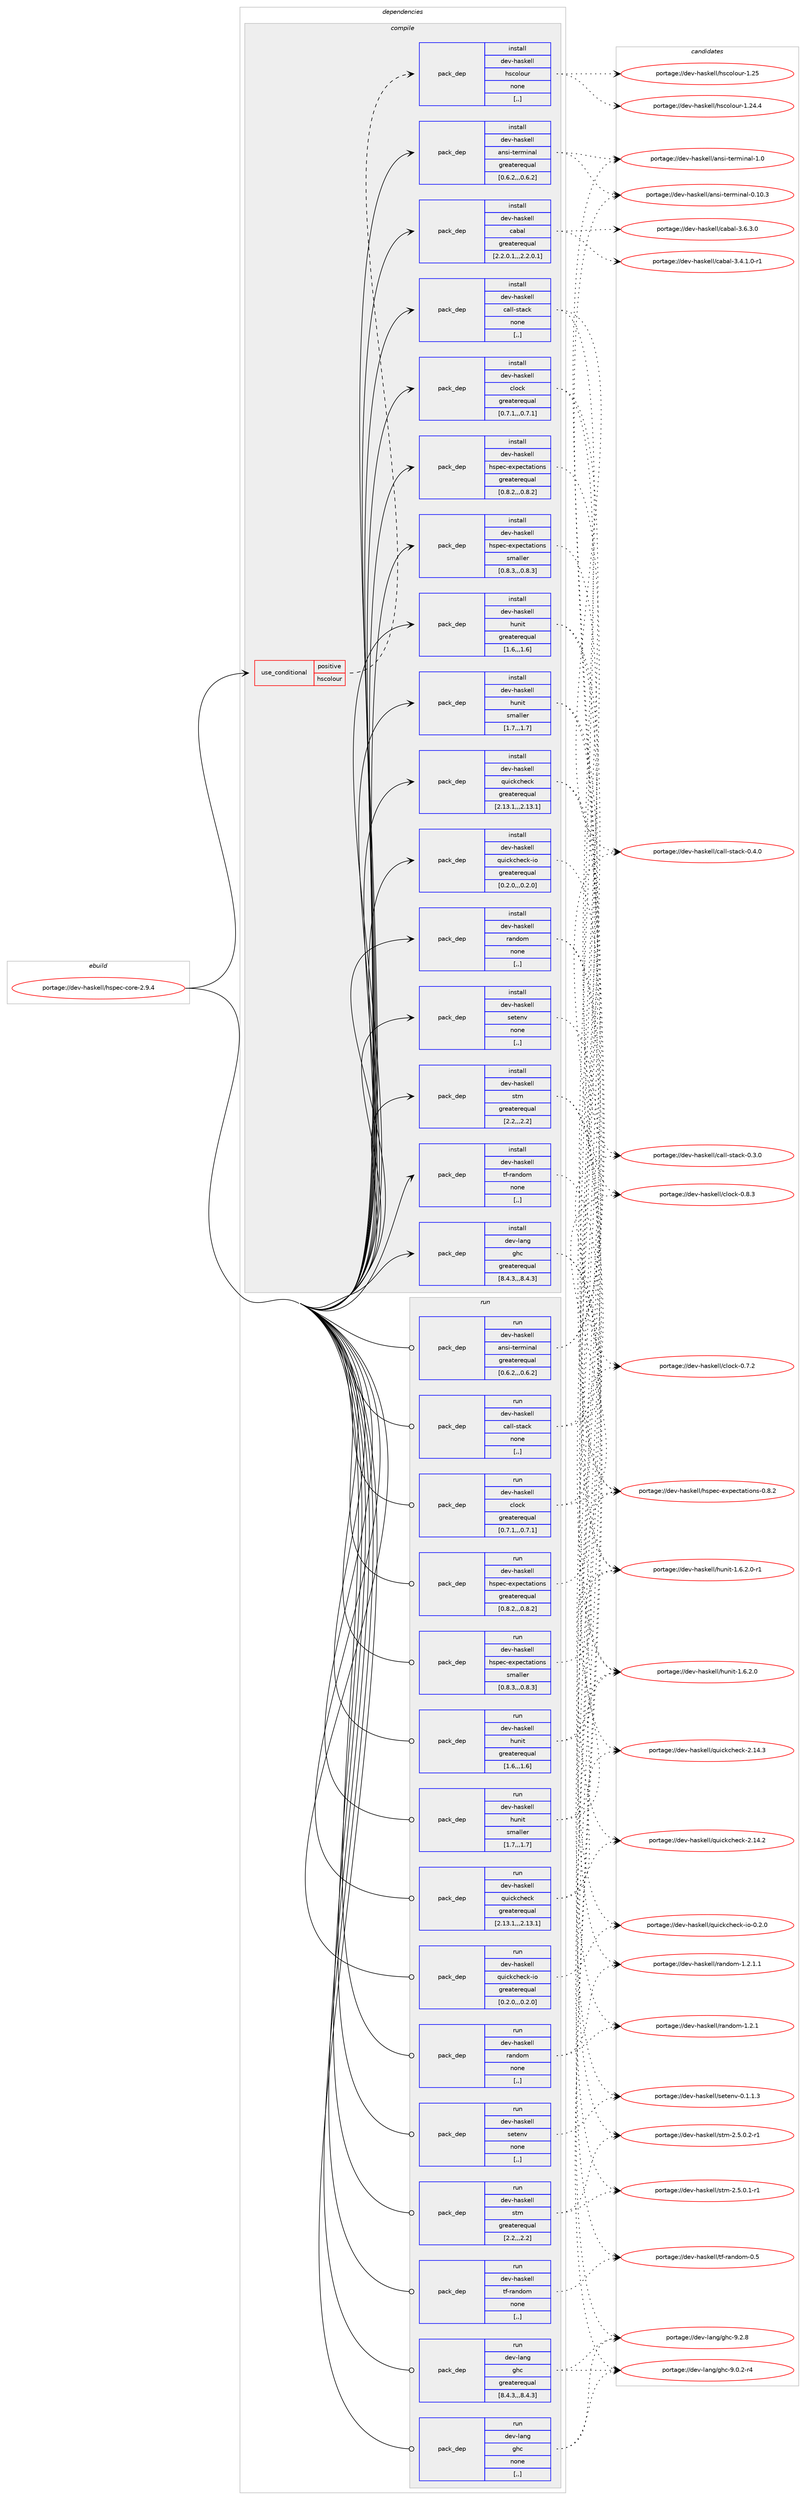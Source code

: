 digraph prolog {

# *************
# Graph options
# *************

newrank=true;
concentrate=true;
compound=true;
graph [rankdir=LR,fontname=Helvetica,fontsize=10,ranksep=1.5];#, ranksep=2.5, nodesep=0.2];
edge  [arrowhead=vee];
node  [fontname=Helvetica,fontsize=10];

# **********
# The ebuild
# **********

subgraph cluster_leftcol {
color=gray;
label=<<i>ebuild</i>>;
id [label="portage://dev-haskell/hspec-core-2.9.4", color=red, width=4, href="../dev-haskell/hspec-core-2.9.4.svg"];
}

# ****************
# The dependencies
# ****************

subgraph cluster_midcol {
color=gray;
label=<<i>dependencies</i>>;
subgraph cluster_compile {
fillcolor="#eeeeee";
style=filled;
label=<<i>compile</i>>;
subgraph cond20549 {
dependency82330 [label=<<TABLE BORDER="0" CELLBORDER="1" CELLSPACING="0" CELLPADDING="4"><TR><TD ROWSPAN="3" CELLPADDING="10">use_conditional</TD></TR><TR><TD>positive</TD></TR><TR><TD>hscolour</TD></TR></TABLE>>, shape=none, color=red];
subgraph pack60784 {
dependency82331 [label=<<TABLE BORDER="0" CELLBORDER="1" CELLSPACING="0" CELLPADDING="4" WIDTH="220"><TR><TD ROWSPAN="6" CELLPADDING="30">pack_dep</TD></TR><TR><TD WIDTH="110">install</TD></TR><TR><TD>dev-haskell</TD></TR><TR><TD>hscolour</TD></TR><TR><TD>none</TD></TR><TR><TD>[,,]</TD></TR></TABLE>>, shape=none, color=blue];
}
dependency82330:e -> dependency82331:w [weight=20,style="dashed",arrowhead="vee"];
}
id:e -> dependency82330:w [weight=20,style="solid",arrowhead="vee"];
subgraph pack60785 {
dependency82332 [label=<<TABLE BORDER="0" CELLBORDER="1" CELLSPACING="0" CELLPADDING="4" WIDTH="220"><TR><TD ROWSPAN="6" CELLPADDING="30">pack_dep</TD></TR><TR><TD WIDTH="110">install</TD></TR><TR><TD>dev-haskell</TD></TR><TR><TD>ansi-terminal</TD></TR><TR><TD>greaterequal</TD></TR><TR><TD>[0.6.2,,,0.6.2]</TD></TR></TABLE>>, shape=none, color=blue];
}
id:e -> dependency82332:w [weight=20,style="solid",arrowhead="vee"];
subgraph pack60786 {
dependency82333 [label=<<TABLE BORDER="0" CELLBORDER="1" CELLSPACING="0" CELLPADDING="4" WIDTH="220"><TR><TD ROWSPAN="6" CELLPADDING="30">pack_dep</TD></TR><TR><TD WIDTH="110">install</TD></TR><TR><TD>dev-haskell</TD></TR><TR><TD>cabal</TD></TR><TR><TD>greaterequal</TD></TR><TR><TD>[2.2.0.1,,,2.2.0.1]</TD></TR></TABLE>>, shape=none, color=blue];
}
id:e -> dependency82333:w [weight=20,style="solid",arrowhead="vee"];
subgraph pack60787 {
dependency82334 [label=<<TABLE BORDER="0" CELLBORDER="1" CELLSPACING="0" CELLPADDING="4" WIDTH="220"><TR><TD ROWSPAN="6" CELLPADDING="30">pack_dep</TD></TR><TR><TD WIDTH="110">install</TD></TR><TR><TD>dev-haskell</TD></TR><TR><TD>call-stack</TD></TR><TR><TD>none</TD></TR><TR><TD>[,,]</TD></TR></TABLE>>, shape=none, color=blue];
}
id:e -> dependency82334:w [weight=20,style="solid",arrowhead="vee"];
subgraph pack60788 {
dependency82335 [label=<<TABLE BORDER="0" CELLBORDER="1" CELLSPACING="0" CELLPADDING="4" WIDTH="220"><TR><TD ROWSPAN="6" CELLPADDING="30">pack_dep</TD></TR><TR><TD WIDTH="110">install</TD></TR><TR><TD>dev-haskell</TD></TR><TR><TD>clock</TD></TR><TR><TD>greaterequal</TD></TR><TR><TD>[0.7.1,,,0.7.1]</TD></TR></TABLE>>, shape=none, color=blue];
}
id:e -> dependency82335:w [weight=20,style="solid",arrowhead="vee"];
subgraph pack60789 {
dependency82336 [label=<<TABLE BORDER="0" CELLBORDER="1" CELLSPACING="0" CELLPADDING="4" WIDTH="220"><TR><TD ROWSPAN="6" CELLPADDING="30">pack_dep</TD></TR><TR><TD WIDTH="110">install</TD></TR><TR><TD>dev-haskell</TD></TR><TR><TD>hspec-expectations</TD></TR><TR><TD>greaterequal</TD></TR><TR><TD>[0.8.2,,,0.8.2]</TD></TR></TABLE>>, shape=none, color=blue];
}
id:e -> dependency82336:w [weight=20,style="solid",arrowhead="vee"];
subgraph pack60790 {
dependency82337 [label=<<TABLE BORDER="0" CELLBORDER="1" CELLSPACING="0" CELLPADDING="4" WIDTH="220"><TR><TD ROWSPAN="6" CELLPADDING="30">pack_dep</TD></TR><TR><TD WIDTH="110">install</TD></TR><TR><TD>dev-haskell</TD></TR><TR><TD>hspec-expectations</TD></TR><TR><TD>smaller</TD></TR><TR><TD>[0.8.3,,,0.8.3]</TD></TR></TABLE>>, shape=none, color=blue];
}
id:e -> dependency82337:w [weight=20,style="solid",arrowhead="vee"];
subgraph pack60791 {
dependency82338 [label=<<TABLE BORDER="0" CELLBORDER="1" CELLSPACING="0" CELLPADDING="4" WIDTH="220"><TR><TD ROWSPAN="6" CELLPADDING="30">pack_dep</TD></TR><TR><TD WIDTH="110">install</TD></TR><TR><TD>dev-haskell</TD></TR><TR><TD>hunit</TD></TR><TR><TD>greaterequal</TD></TR><TR><TD>[1.6,,,1.6]</TD></TR></TABLE>>, shape=none, color=blue];
}
id:e -> dependency82338:w [weight=20,style="solid",arrowhead="vee"];
subgraph pack60792 {
dependency82339 [label=<<TABLE BORDER="0" CELLBORDER="1" CELLSPACING="0" CELLPADDING="4" WIDTH="220"><TR><TD ROWSPAN="6" CELLPADDING="30">pack_dep</TD></TR><TR><TD WIDTH="110">install</TD></TR><TR><TD>dev-haskell</TD></TR><TR><TD>hunit</TD></TR><TR><TD>smaller</TD></TR><TR><TD>[1.7,,,1.7]</TD></TR></TABLE>>, shape=none, color=blue];
}
id:e -> dependency82339:w [weight=20,style="solid",arrowhead="vee"];
subgraph pack60793 {
dependency82340 [label=<<TABLE BORDER="0" CELLBORDER="1" CELLSPACING="0" CELLPADDING="4" WIDTH="220"><TR><TD ROWSPAN="6" CELLPADDING="30">pack_dep</TD></TR><TR><TD WIDTH="110">install</TD></TR><TR><TD>dev-haskell</TD></TR><TR><TD>quickcheck</TD></TR><TR><TD>greaterequal</TD></TR><TR><TD>[2.13.1,,,2.13.1]</TD></TR></TABLE>>, shape=none, color=blue];
}
id:e -> dependency82340:w [weight=20,style="solid",arrowhead="vee"];
subgraph pack60794 {
dependency82341 [label=<<TABLE BORDER="0" CELLBORDER="1" CELLSPACING="0" CELLPADDING="4" WIDTH="220"><TR><TD ROWSPAN="6" CELLPADDING="30">pack_dep</TD></TR><TR><TD WIDTH="110">install</TD></TR><TR><TD>dev-haskell</TD></TR><TR><TD>quickcheck-io</TD></TR><TR><TD>greaterequal</TD></TR><TR><TD>[0.2.0,,,0.2.0]</TD></TR></TABLE>>, shape=none, color=blue];
}
id:e -> dependency82341:w [weight=20,style="solid",arrowhead="vee"];
subgraph pack60795 {
dependency82342 [label=<<TABLE BORDER="0" CELLBORDER="1" CELLSPACING="0" CELLPADDING="4" WIDTH="220"><TR><TD ROWSPAN="6" CELLPADDING="30">pack_dep</TD></TR><TR><TD WIDTH="110">install</TD></TR><TR><TD>dev-haskell</TD></TR><TR><TD>random</TD></TR><TR><TD>none</TD></TR><TR><TD>[,,]</TD></TR></TABLE>>, shape=none, color=blue];
}
id:e -> dependency82342:w [weight=20,style="solid",arrowhead="vee"];
subgraph pack60796 {
dependency82343 [label=<<TABLE BORDER="0" CELLBORDER="1" CELLSPACING="0" CELLPADDING="4" WIDTH="220"><TR><TD ROWSPAN="6" CELLPADDING="30">pack_dep</TD></TR><TR><TD WIDTH="110">install</TD></TR><TR><TD>dev-haskell</TD></TR><TR><TD>setenv</TD></TR><TR><TD>none</TD></TR><TR><TD>[,,]</TD></TR></TABLE>>, shape=none, color=blue];
}
id:e -> dependency82343:w [weight=20,style="solid",arrowhead="vee"];
subgraph pack60797 {
dependency82344 [label=<<TABLE BORDER="0" CELLBORDER="1" CELLSPACING="0" CELLPADDING="4" WIDTH="220"><TR><TD ROWSPAN="6" CELLPADDING="30">pack_dep</TD></TR><TR><TD WIDTH="110">install</TD></TR><TR><TD>dev-haskell</TD></TR><TR><TD>stm</TD></TR><TR><TD>greaterequal</TD></TR><TR><TD>[2.2,,,2.2]</TD></TR></TABLE>>, shape=none, color=blue];
}
id:e -> dependency82344:w [weight=20,style="solid",arrowhead="vee"];
subgraph pack60798 {
dependency82345 [label=<<TABLE BORDER="0" CELLBORDER="1" CELLSPACING="0" CELLPADDING="4" WIDTH="220"><TR><TD ROWSPAN="6" CELLPADDING="30">pack_dep</TD></TR><TR><TD WIDTH="110">install</TD></TR><TR><TD>dev-haskell</TD></TR><TR><TD>tf-random</TD></TR><TR><TD>none</TD></TR><TR><TD>[,,]</TD></TR></TABLE>>, shape=none, color=blue];
}
id:e -> dependency82345:w [weight=20,style="solid",arrowhead="vee"];
subgraph pack60799 {
dependency82346 [label=<<TABLE BORDER="0" CELLBORDER="1" CELLSPACING="0" CELLPADDING="4" WIDTH="220"><TR><TD ROWSPAN="6" CELLPADDING="30">pack_dep</TD></TR><TR><TD WIDTH="110">install</TD></TR><TR><TD>dev-lang</TD></TR><TR><TD>ghc</TD></TR><TR><TD>greaterequal</TD></TR><TR><TD>[8.4.3,,,8.4.3]</TD></TR></TABLE>>, shape=none, color=blue];
}
id:e -> dependency82346:w [weight=20,style="solid",arrowhead="vee"];
}
subgraph cluster_compileandrun {
fillcolor="#eeeeee";
style=filled;
label=<<i>compile and run</i>>;
}
subgraph cluster_run {
fillcolor="#eeeeee";
style=filled;
label=<<i>run</i>>;
subgraph pack60800 {
dependency82347 [label=<<TABLE BORDER="0" CELLBORDER="1" CELLSPACING="0" CELLPADDING="4" WIDTH="220"><TR><TD ROWSPAN="6" CELLPADDING="30">pack_dep</TD></TR><TR><TD WIDTH="110">run</TD></TR><TR><TD>dev-haskell</TD></TR><TR><TD>ansi-terminal</TD></TR><TR><TD>greaterequal</TD></TR><TR><TD>[0.6.2,,,0.6.2]</TD></TR></TABLE>>, shape=none, color=blue];
}
id:e -> dependency82347:w [weight=20,style="solid",arrowhead="odot"];
subgraph pack60801 {
dependency82348 [label=<<TABLE BORDER="0" CELLBORDER="1" CELLSPACING="0" CELLPADDING="4" WIDTH="220"><TR><TD ROWSPAN="6" CELLPADDING="30">pack_dep</TD></TR><TR><TD WIDTH="110">run</TD></TR><TR><TD>dev-haskell</TD></TR><TR><TD>call-stack</TD></TR><TR><TD>none</TD></TR><TR><TD>[,,]</TD></TR></TABLE>>, shape=none, color=blue];
}
id:e -> dependency82348:w [weight=20,style="solid",arrowhead="odot"];
subgraph pack60802 {
dependency82349 [label=<<TABLE BORDER="0" CELLBORDER="1" CELLSPACING="0" CELLPADDING="4" WIDTH="220"><TR><TD ROWSPAN="6" CELLPADDING="30">pack_dep</TD></TR><TR><TD WIDTH="110">run</TD></TR><TR><TD>dev-haskell</TD></TR><TR><TD>clock</TD></TR><TR><TD>greaterequal</TD></TR><TR><TD>[0.7.1,,,0.7.1]</TD></TR></TABLE>>, shape=none, color=blue];
}
id:e -> dependency82349:w [weight=20,style="solid",arrowhead="odot"];
subgraph pack60803 {
dependency82350 [label=<<TABLE BORDER="0" CELLBORDER="1" CELLSPACING="0" CELLPADDING="4" WIDTH="220"><TR><TD ROWSPAN="6" CELLPADDING="30">pack_dep</TD></TR><TR><TD WIDTH="110">run</TD></TR><TR><TD>dev-haskell</TD></TR><TR><TD>hspec-expectations</TD></TR><TR><TD>greaterequal</TD></TR><TR><TD>[0.8.2,,,0.8.2]</TD></TR></TABLE>>, shape=none, color=blue];
}
id:e -> dependency82350:w [weight=20,style="solid",arrowhead="odot"];
subgraph pack60804 {
dependency82351 [label=<<TABLE BORDER="0" CELLBORDER="1" CELLSPACING="0" CELLPADDING="4" WIDTH="220"><TR><TD ROWSPAN="6" CELLPADDING="30">pack_dep</TD></TR><TR><TD WIDTH="110">run</TD></TR><TR><TD>dev-haskell</TD></TR><TR><TD>hspec-expectations</TD></TR><TR><TD>smaller</TD></TR><TR><TD>[0.8.3,,,0.8.3]</TD></TR></TABLE>>, shape=none, color=blue];
}
id:e -> dependency82351:w [weight=20,style="solid",arrowhead="odot"];
subgraph pack60805 {
dependency82352 [label=<<TABLE BORDER="0" CELLBORDER="1" CELLSPACING="0" CELLPADDING="4" WIDTH="220"><TR><TD ROWSPAN="6" CELLPADDING="30">pack_dep</TD></TR><TR><TD WIDTH="110">run</TD></TR><TR><TD>dev-haskell</TD></TR><TR><TD>hunit</TD></TR><TR><TD>greaterequal</TD></TR><TR><TD>[1.6,,,1.6]</TD></TR></TABLE>>, shape=none, color=blue];
}
id:e -> dependency82352:w [weight=20,style="solid",arrowhead="odot"];
subgraph pack60806 {
dependency82353 [label=<<TABLE BORDER="0" CELLBORDER="1" CELLSPACING="0" CELLPADDING="4" WIDTH="220"><TR><TD ROWSPAN="6" CELLPADDING="30">pack_dep</TD></TR><TR><TD WIDTH="110">run</TD></TR><TR><TD>dev-haskell</TD></TR><TR><TD>hunit</TD></TR><TR><TD>smaller</TD></TR><TR><TD>[1.7,,,1.7]</TD></TR></TABLE>>, shape=none, color=blue];
}
id:e -> dependency82353:w [weight=20,style="solid",arrowhead="odot"];
subgraph pack60807 {
dependency82354 [label=<<TABLE BORDER="0" CELLBORDER="1" CELLSPACING="0" CELLPADDING="4" WIDTH="220"><TR><TD ROWSPAN="6" CELLPADDING="30">pack_dep</TD></TR><TR><TD WIDTH="110">run</TD></TR><TR><TD>dev-haskell</TD></TR><TR><TD>quickcheck</TD></TR><TR><TD>greaterequal</TD></TR><TR><TD>[2.13.1,,,2.13.1]</TD></TR></TABLE>>, shape=none, color=blue];
}
id:e -> dependency82354:w [weight=20,style="solid",arrowhead="odot"];
subgraph pack60808 {
dependency82355 [label=<<TABLE BORDER="0" CELLBORDER="1" CELLSPACING="0" CELLPADDING="4" WIDTH="220"><TR><TD ROWSPAN="6" CELLPADDING="30">pack_dep</TD></TR><TR><TD WIDTH="110">run</TD></TR><TR><TD>dev-haskell</TD></TR><TR><TD>quickcheck-io</TD></TR><TR><TD>greaterequal</TD></TR><TR><TD>[0.2.0,,,0.2.0]</TD></TR></TABLE>>, shape=none, color=blue];
}
id:e -> dependency82355:w [weight=20,style="solid",arrowhead="odot"];
subgraph pack60809 {
dependency82356 [label=<<TABLE BORDER="0" CELLBORDER="1" CELLSPACING="0" CELLPADDING="4" WIDTH="220"><TR><TD ROWSPAN="6" CELLPADDING="30">pack_dep</TD></TR><TR><TD WIDTH="110">run</TD></TR><TR><TD>dev-haskell</TD></TR><TR><TD>random</TD></TR><TR><TD>none</TD></TR><TR><TD>[,,]</TD></TR></TABLE>>, shape=none, color=blue];
}
id:e -> dependency82356:w [weight=20,style="solid",arrowhead="odot"];
subgraph pack60810 {
dependency82357 [label=<<TABLE BORDER="0" CELLBORDER="1" CELLSPACING="0" CELLPADDING="4" WIDTH="220"><TR><TD ROWSPAN="6" CELLPADDING="30">pack_dep</TD></TR><TR><TD WIDTH="110">run</TD></TR><TR><TD>dev-haskell</TD></TR><TR><TD>setenv</TD></TR><TR><TD>none</TD></TR><TR><TD>[,,]</TD></TR></TABLE>>, shape=none, color=blue];
}
id:e -> dependency82357:w [weight=20,style="solid",arrowhead="odot"];
subgraph pack60811 {
dependency82358 [label=<<TABLE BORDER="0" CELLBORDER="1" CELLSPACING="0" CELLPADDING="4" WIDTH="220"><TR><TD ROWSPAN="6" CELLPADDING="30">pack_dep</TD></TR><TR><TD WIDTH="110">run</TD></TR><TR><TD>dev-haskell</TD></TR><TR><TD>stm</TD></TR><TR><TD>greaterequal</TD></TR><TR><TD>[2.2,,,2.2]</TD></TR></TABLE>>, shape=none, color=blue];
}
id:e -> dependency82358:w [weight=20,style="solid",arrowhead="odot"];
subgraph pack60812 {
dependency82359 [label=<<TABLE BORDER="0" CELLBORDER="1" CELLSPACING="0" CELLPADDING="4" WIDTH="220"><TR><TD ROWSPAN="6" CELLPADDING="30">pack_dep</TD></TR><TR><TD WIDTH="110">run</TD></TR><TR><TD>dev-haskell</TD></TR><TR><TD>tf-random</TD></TR><TR><TD>none</TD></TR><TR><TD>[,,]</TD></TR></TABLE>>, shape=none, color=blue];
}
id:e -> dependency82359:w [weight=20,style="solid",arrowhead="odot"];
subgraph pack60813 {
dependency82360 [label=<<TABLE BORDER="0" CELLBORDER="1" CELLSPACING="0" CELLPADDING="4" WIDTH="220"><TR><TD ROWSPAN="6" CELLPADDING="30">pack_dep</TD></TR><TR><TD WIDTH="110">run</TD></TR><TR><TD>dev-lang</TD></TR><TR><TD>ghc</TD></TR><TR><TD>greaterequal</TD></TR><TR><TD>[8.4.3,,,8.4.3]</TD></TR></TABLE>>, shape=none, color=blue];
}
id:e -> dependency82360:w [weight=20,style="solid",arrowhead="odot"];
subgraph pack60814 {
dependency82361 [label=<<TABLE BORDER="0" CELLBORDER="1" CELLSPACING="0" CELLPADDING="4" WIDTH="220"><TR><TD ROWSPAN="6" CELLPADDING="30">pack_dep</TD></TR><TR><TD WIDTH="110">run</TD></TR><TR><TD>dev-lang</TD></TR><TR><TD>ghc</TD></TR><TR><TD>none</TD></TR><TR><TD>[,,]</TD></TR></TABLE>>, shape=none, color=blue];
}
id:e -> dependency82361:w [weight=20,style="solid",arrowhead="odot"];
}
}

# **************
# The candidates
# **************

subgraph cluster_choices {
rank=same;
color=gray;
label=<<i>candidates</i>>;

subgraph choice60784 {
color=black;
nodesep=1;
choice100101118451049711510710110810847104115991111081111171144549465053 [label="portage://dev-haskell/hscolour-1.25", color=red, width=4,href="../dev-haskell/hscolour-1.25.svg"];
choice1001011184510497115107101108108471041159911110811111711445494650524652 [label="portage://dev-haskell/hscolour-1.24.4", color=red, width=4,href="../dev-haskell/hscolour-1.24.4.svg"];
dependency82331:e -> choice100101118451049711510710110810847104115991111081111171144549465053:w [style=dotted,weight="100"];
dependency82331:e -> choice1001011184510497115107101108108471041159911110811111711445494650524652:w [style=dotted,weight="100"];
}
subgraph choice60785 {
color=black;
nodesep=1;
choice10010111845104971151071011081084797110115105451161011141091051109710845494648 [label="portage://dev-haskell/ansi-terminal-1.0", color=red, width=4,href="../dev-haskell/ansi-terminal-1.0.svg"];
choice10010111845104971151071011081084797110115105451161011141091051109710845484649484651 [label="portage://dev-haskell/ansi-terminal-0.10.3", color=red, width=4,href="../dev-haskell/ansi-terminal-0.10.3.svg"];
dependency82332:e -> choice10010111845104971151071011081084797110115105451161011141091051109710845494648:w [style=dotted,weight="100"];
dependency82332:e -> choice10010111845104971151071011081084797110115105451161011141091051109710845484649484651:w [style=dotted,weight="100"];
}
subgraph choice60786 {
color=black;
nodesep=1;
choice100101118451049711510710110810847999798971084551465446514648 [label="portage://dev-haskell/cabal-3.6.3.0", color=red, width=4,href="../dev-haskell/cabal-3.6.3.0.svg"];
choice1001011184510497115107101108108479997989710845514652464946484511449 [label="portage://dev-haskell/cabal-3.4.1.0-r1", color=red, width=4,href="../dev-haskell/cabal-3.4.1.0-r1.svg"];
dependency82333:e -> choice100101118451049711510710110810847999798971084551465446514648:w [style=dotted,weight="100"];
dependency82333:e -> choice1001011184510497115107101108108479997989710845514652464946484511449:w [style=dotted,weight="100"];
}
subgraph choice60787 {
color=black;
nodesep=1;
choice1001011184510497115107101108108479997108108451151169799107454846524648 [label="portage://dev-haskell/call-stack-0.4.0", color=red, width=4,href="../dev-haskell/call-stack-0.4.0.svg"];
choice1001011184510497115107101108108479997108108451151169799107454846514648 [label="portage://dev-haskell/call-stack-0.3.0", color=red, width=4,href="../dev-haskell/call-stack-0.3.0.svg"];
dependency82334:e -> choice1001011184510497115107101108108479997108108451151169799107454846524648:w [style=dotted,weight="100"];
dependency82334:e -> choice1001011184510497115107101108108479997108108451151169799107454846514648:w [style=dotted,weight="100"];
}
subgraph choice60788 {
color=black;
nodesep=1;
choice1001011184510497115107101108108479910811199107454846564651 [label="portage://dev-haskell/clock-0.8.3", color=red, width=4,href="../dev-haskell/clock-0.8.3.svg"];
choice1001011184510497115107101108108479910811199107454846554650 [label="portage://dev-haskell/clock-0.7.2", color=red, width=4,href="../dev-haskell/clock-0.7.2.svg"];
dependency82335:e -> choice1001011184510497115107101108108479910811199107454846564651:w [style=dotted,weight="100"];
dependency82335:e -> choice1001011184510497115107101108108479910811199107454846554650:w [style=dotted,weight="100"];
}
subgraph choice60789 {
color=black;
nodesep=1;
choice10010111845104971151071011081084710411511210199451011201121019911697116105111110115454846564650 [label="portage://dev-haskell/hspec-expectations-0.8.2", color=red, width=4,href="../dev-haskell/hspec-expectations-0.8.2.svg"];
dependency82336:e -> choice10010111845104971151071011081084710411511210199451011201121019911697116105111110115454846564650:w [style=dotted,weight="100"];
}
subgraph choice60790 {
color=black;
nodesep=1;
choice10010111845104971151071011081084710411511210199451011201121019911697116105111110115454846564650 [label="portage://dev-haskell/hspec-expectations-0.8.2", color=red, width=4,href="../dev-haskell/hspec-expectations-0.8.2.svg"];
dependency82337:e -> choice10010111845104971151071011081084710411511210199451011201121019911697116105111110115454846564650:w [style=dotted,weight="100"];
}
subgraph choice60791 {
color=black;
nodesep=1;
choice10010111845104971151071011081084710411711010511645494654465046484511449 [label="portage://dev-haskell/hunit-1.6.2.0-r1", color=red, width=4,href="../dev-haskell/hunit-1.6.2.0-r1.svg"];
choice1001011184510497115107101108108471041171101051164549465446504648 [label="portage://dev-haskell/hunit-1.6.2.0", color=red, width=4,href="../dev-haskell/hunit-1.6.2.0.svg"];
dependency82338:e -> choice10010111845104971151071011081084710411711010511645494654465046484511449:w [style=dotted,weight="100"];
dependency82338:e -> choice1001011184510497115107101108108471041171101051164549465446504648:w [style=dotted,weight="100"];
}
subgraph choice60792 {
color=black;
nodesep=1;
choice10010111845104971151071011081084710411711010511645494654465046484511449 [label="portage://dev-haskell/hunit-1.6.2.0-r1", color=red, width=4,href="../dev-haskell/hunit-1.6.2.0-r1.svg"];
choice1001011184510497115107101108108471041171101051164549465446504648 [label="portage://dev-haskell/hunit-1.6.2.0", color=red, width=4,href="../dev-haskell/hunit-1.6.2.0.svg"];
dependency82339:e -> choice10010111845104971151071011081084710411711010511645494654465046484511449:w [style=dotted,weight="100"];
dependency82339:e -> choice1001011184510497115107101108108471041171101051164549465446504648:w [style=dotted,weight="100"];
}
subgraph choice60793 {
color=black;
nodesep=1;
choice10010111845104971151071011081084711311710599107991041019910745504649524651 [label="portage://dev-haskell/quickcheck-2.14.3", color=red, width=4,href="../dev-haskell/quickcheck-2.14.3.svg"];
choice10010111845104971151071011081084711311710599107991041019910745504649524650 [label="portage://dev-haskell/quickcheck-2.14.2", color=red, width=4,href="../dev-haskell/quickcheck-2.14.2.svg"];
dependency82340:e -> choice10010111845104971151071011081084711311710599107991041019910745504649524651:w [style=dotted,weight="100"];
dependency82340:e -> choice10010111845104971151071011081084711311710599107991041019910745504649524650:w [style=dotted,weight="100"];
}
subgraph choice60794 {
color=black;
nodesep=1;
choice10010111845104971151071011081084711311710599107991041019910745105111454846504648 [label="portage://dev-haskell/quickcheck-io-0.2.0", color=red, width=4,href="../dev-haskell/quickcheck-io-0.2.0.svg"];
dependency82341:e -> choice10010111845104971151071011081084711311710599107991041019910745105111454846504648:w [style=dotted,weight="100"];
}
subgraph choice60795 {
color=black;
nodesep=1;
choice100101118451049711510710110810847114971101001111094549465046494649 [label="portage://dev-haskell/random-1.2.1.1", color=red, width=4,href="../dev-haskell/random-1.2.1.1.svg"];
choice10010111845104971151071011081084711497110100111109454946504649 [label="portage://dev-haskell/random-1.2.1", color=red, width=4,href="../dev-haskell/random-1.2.1.svg"];
dependency82342:e -> choice100101118451049711510710110810847114971101001111094549465046494649:w [style=dotted,weight="100"];
dependency82342:e -> choice10010111845104971151071011081084711497110100111109454946504649:w [style=dotted,weight="100"];
}
subgraph choice60796 {
color=black;
nodesep=1;
choice1001011184510497115107101108108471151011161011101184548464946494651 [label="portage://dev-haskell/setenv-0.1.1.3", color=red, width=4,href="../dev-haskell/setenv-0.1.1.3.svg"];
dependency82343:e -> choice1001011184510497115107101108108471151011161011101184548464946494651:w [style=dotted,weight="100"];
}
subgraph choice60797 {
color=black;
nodesep=1;
choice10010111845104971151071011081084711511610945504653464846504511449 [label="portage://dev-haskell/stm-2.5.0.2-r1", color=red, width=4,href="../dev-haskell/stm-2.5.0.2-r1.svg"];
choice10010111845104971151071011081084711511610945504653464846494511449 [label="portage://dev-haskell/stm-2.5.0.1-r1", color=red, width=4,href="../dev-haskell/stm-2.5.0.1-r1.svg"];
dependency82344:e -> choice10010111845104971151071011081084711511610945504653464846504511449:w [style=dotted,weight="100"];
dependency82344:e -> choice10010111845104971151071011081084711511610945504653464846494511449:w [style=dotted,weight="100"];
}
subgraph choice60798 {
color=black;
nodesep=1;
choice100101118451049711510710110810847116102451149711010011110945484653 [label="portage://dev-haskell/tf-random-0.5", color=red, width=4,href="../dev-haskell/tf-random-0.5.svg"];
dependency82345:e -> choice100101118451049711510710110810847116102451149711010011110945484653:w [style=dotted,weight="100"];
}
subgraph choice60799 {
color=black;
nodesep=1;
choice10010111845108971101034710310499455746504656 [label="portage://dev-lang/ghc-9.2.8", color=red, width=4,href="../dev-lang/ghc-9.2.8.svg"];
choice100101118451089711010347103104994557464846504511452 [label="portage://dev-lang/ghc-9.0.2-r4", color=red, width=4,href="../dev-lang/ghc-9.0.2-r4.svg"];
dependency82346:e -> choice10010111845108971101034710310499455746504656:w [style=dotted,weight="100"];
dependency82346:e -> choice100101118451089711010347103104994557464846504511452:w [style=dotted,weight="100"];
}
subgraph choice60800 {
color=black;
nodesep=1;
choice10010111845104971151071011081084797110115105451161011141091051109710845494648 [label="portage://dev-haskell/ansi-terminal-1.0", color=red, width=4,href="../dev-haskell/ansi-terminal-1.0.svg"];
choice10010111845104971151071011081084797110115105451161011141091051109710845484649484651 [label="portage://dev-haskell/ansi-terminal-0.10.3", color=red, width=4,href="../dev-haskell/ansi-terminal-0.10.3.svg"];
dependency82347:e -> choice10010111845104971151071011081084797110115105451161011141091051109710845494648:w [style=dotted,weight="100"];
dependency82347:e -> choice10010111845104971151071011081084797110115105451161011141091051109710845484649484651:w [style=dotted,weight="100"];
}
subgraph choice60801 {
color=black;
nodesep=1;
choice1001011184510497115107101108108479997108108451151169799107454846524648 [label="portage://dev-haskell/call-stack-0.4.0", color=red, width=4,href="../dev-haskell/call-stack-0.4.0.svg"];
choice1001011184510497115107101108108479997108108451151169799107454846514648 [label="portage://dev-haskell/call-stack-0.3.0", color=red, width=4,href="../dev-haskell/call-stack-0.3.0.svg"];
dependency82348:e -> choice1001011184510497115107101108108479997108108451151169799107454846524648:w [style=dotted,weight="100"];
dependency82348:e -> choice1001011184510497115107101108108479997108108451151169799107454846514648:w [style=dotted,weight="100"];
}
subgraph choice60802 {
color=black;
nodesep=1;
choice1001011184510497115107101108108479910811199107454846564651 [label="portage://dev-haskell/clock-0.8.3", color=red, width=4,href="../dev-haskell/clock-0.8.3.svg"];
choice1001011184510497115107101108108479910811199107454846554650 [label="portage://dev-haskell/clock-0.7.2", color=red, width=4,href="../dev-haskell/clock-0.7.2.svg"];
dependency82349:e -> choice1001011184510497115107101108108479910811199107454846564651:w [style=dotted,weight="100"];
dependency82349:e -> choice1001011184510497115107101108108479910811199107454846554650:w [style=dotted,weight="100"];
}
subgraph choice60803 {
color=black;
nodesep=1;
choice10010111845104971151071011081084710411511210199451011201121019911697116105111110115454846564650 [label="portage://dev-haskell/hspec-expectations-0.8.2", color=red, width=4,href="../dev-haskell/hspec-expectations-0.8.2.svg"];
dependency82350:e -> choice10010111845104971151071011081084710411511210199451011201121019911697116105111110115454846564650:w [style=dotted,weight="100"];
}
subgraph choice60804 {
color=black;
nodesep=1;
choice10010111845104971151071011081084710411511210199451011201121019911697116105111110115454846564650 [label="portage://dev-haskell/hspec-expectations-0.8.2", color=red, width=4,href="../dev-haskell/hspec-expectations-0.8.2.svg"];
dependency82351:e -> choice10010111845104971151071011081084710411511210199451011201121019911697116105111110115454846564650:w [style=dotted,weight="100"];
}
subgraph choice60805 {
color=black;
nodesep=1;
choice10010111845104971151071011081084710411711010511645494654465046484511449 [label="portage://dev-haskell/hunit-1.6.2.0-r1", color=red, width=4,href="../dev-haskell/hunit-1.6.2.0-r1.svg"];
choice1001011184510497115107101108108471041171101051164549465446504648 [label="portage://dev-haskell/hunit-1.6.2.0", color=red, width=4,href="../dev-haskell/hunit-1.6.2.0.svg"];
dependency82352:e -> choice10010111845104971151071011081084710411711010511645494654465046484511449:w [style=dotted,weight="100"];
dependency82352:e -> choice1001011184510497115107101108108471041171101051164549465446504648:w [style=dotted,weight="100"];
}
subgraph choice60806 {
color=black;
nodesep=1;
choice10010111845104971151071011081084710411711010511645494654465046484511449 [label="portage://dev-haskell/hunit-1.6.2.0-r1", color=red, width=4,href="../dev-haskell/hunit-1.6.2.0-r1.svg"];
choice1001011184510497115107101108108471041171101051164549465446504648 [label="portage://dev-haskell/hunit-1.6.2.0", color=red, width=4,href="../dev-haskell/hunit-1.6.2.0.svg"];
dependency82353:e -> choice10010111845104971151071011081084710411711010511645494654465046484511449:w [style=dotted,weight="100"];
dependency82353:e -> choice1001011184510497115107101108108471041171101051164549465446504648:w [style=dotted,weight="100"];
}
subgraph choice60807 {
color=black;
nodesep=1;
choice10010111845104971151071011081084711311710599107991041019910745504649524651 [label="portage://dev-haskell/quickcheck-2.14.3", color=red, width=4,href="../dev-haskell/quickcheck-2.14.3.svg"];
choice10010111845104971151071011081084711311710599107991041019910745504649524650 [label="portage://dev-haskell/quickcheck-2.14.2", color=red, width=4,href="../dev-haskell/quickcheck-2.14.2.svg"];
dependency82354:e -> choice10010111845104971151071011081084711311710599107991041019910745504649524651:w [style=dotted,weight="100"];
dependency82354:e -> choice10010111845104971151071011081084711311710599107991041019910745504649524650:w [style=dotted,weight="100"];
}
subgraph choice60808 {
color=black;
nodesep=1;
choice10010111845104971151071011081084711311710599107991041019910745105111454846504648 [label="portage://dev-haskell/quickcheck-io-0.2.0", color=red, width=4,href="../dev-haskell/quickcheck-io-0.2.0.svg"];
dependency82355:e -> choice10010111845104971151071011081084711311710599107991041019910745105111454846504648:w [style=dotted,weight="100"];
}
subgraph choice60809 {
color=black;
nodesep=1;
choice100101118451049711510710110810847114971101001111094549465046494649 [label="portage://dev-haskell/random-1.2.1.1", color=red, width=4,href="../dev-haskell/random-1.2.1.1.svg"];
choice10010111845104971151071011081084711497110100111109454946504649 [label="portage://dev-haskell/random-1.2.1", color=red, width=4,href="../dev-haskell/random-1.2.1.svg"];
dependency82356:e -> choice100101118451049711510710110810847114971101001111094549465046494649:w [style=dotted,weight="100"];
dependency82356:e -> choice10010111845104971151071011081084711497110100111109454946504649:w [style=dotted,weight="100"];
}
subgraph choice60810 {
color=black;
nodesep=1;
choice1001011184510497115107101108108471151011161011101184548464946494651 [label="portage://dev-haskell/setenv-0.1.1.3", color=red, width=4,href="../dev-haskell/setenv-0.1.1.3.svg"];
dependency82357:e -> choice1001011184510497115107101108108471151011161011101184548464946494651:w [style=dotted,weight="100"];
}
subgraph choice60811 {
color=black;
nodesep=1;
choice10010111845104971151071011081084711511610945504653464846504511449 [label="portage://dev-haskell/stm-2.5.0.2-r1", color=red, width=4,href="../dev-haskell/stm-2.5.0.2-r1.svg"];
choice10010111845104971151071011081084711511610945504653464846494511449 [label="portage://dev-haskell/stm-2.5.0.1-r1", color=red, width=4,href="../dev-haskell/stm-2.5.0.1-r1.svg"];
dependency82358:e -> choice10010111845104971151071011081084711511610945504653464846504511449:w [style=dotted,weight="100"];
dependency82358:e -> choice10010111845104971151071011081084711511610945504653464846494511449:w [style=dotted,weight="100"];
}
subgraph choice60812 {
color=black;
nodesep=1;
choice100101118451049711510710110810847116102451149711010011110945484653 [label="portage://dev-haskell/tf-random-0.5", color=red, width=4,href="../dev-haskell/tf-random-0.5.svg"];
dependency82359:e -> choice100101118451049711510710110810847116102451149711010011110945484653:w [style=dotted,weight="100"];
}
subgraph choice60813 {
color=black;
nodesep=1;
choice10010111845108971101034710310499455746504656 [label="portage://dev-lang/ghc-9.2.8", color=red, width=4,href="../dev-lang/ghc-9.2.8.svg"];
choice100101118451089711010347103104994557464846504511452 [label="portage://dev-lang/ghc-9.0.2-r4", color=red, width=4,href="../dev-lang/ghc-9.0.2-r4.svg"];
dependency82360:e -> choice10010111845108971101034710310499455746504656:w [style=dotted,weight="100"];
dependency82360:e -> choice100101118451089711010347103104994557464846504511452:w [style=dotted,weight="100"];
}
subgraph choice60814 {
color=black;
nodesep=1;
choice10010111845108971101034710310499455746504656 [label="portage://dev-lang/ghc-9.2.8", color=red, width=4,href="../dev-lang/ghc-9.2.8.svg"];
choice100101118451089711010347103104994557464846504511452 [label="portage://dev-lang/ghc-9.0.2-r4", color=red, width=4,href="../dev-lang/ghc-9.0.2-r4.svg"];
dependency82361:e -> choice10010111845108971101034710310499455746504656:w [style=dotted,weight="100"];
dependency82361:e -> choice100101118451089711010347103104994557464846504511452:w [style=dotted,weight="100"];
}
}

}
